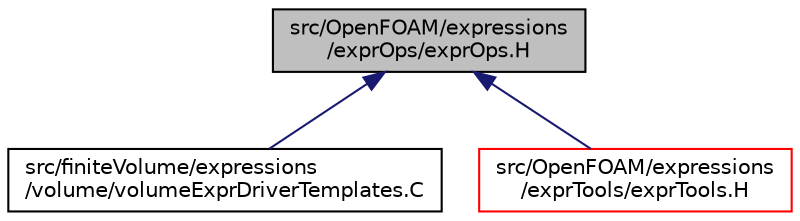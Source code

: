 digraph "src/OpenFOAM/expressions/exprOps/exprOps.H"
{
  bgcolor="transparent";
  edge [fontname="Helvetica",fontsize="10",labelfontname="Helvetica",labelfontsize="10"];
  node [fontname="Helvetica",fontsize="10",shape=record];
  Node1 [label="src/OpenFOAM/expressions\l/exprOps/exprOps.H",height=0.2,width=0.4,color="black", fillcolor="grey75", style="filled" fontcolor="black"];
  Node1 -> Node2 [dir="back",color="midnightblue",fontsize="10",style="solid",fontname="Helvetica"];
  Node2 [label="src/finiteVolume/expressions\l/volume/volumeExprDriverTemplates.C",height=0.2,width=0.4,color="black",URL="$volumeExprDriverTemplates_8C.html"];
  Node1 -> Node3 [dir="back",color="midnightblue",fontsize="10",style="solid",fontname="Helvetica"];
  Node3 [label="src/OpenFOAM/expressions\l/exprTools/exprTools.H",height=0.2,width=0.4,color="red",URL="$exprTools_8H.html"];
}
